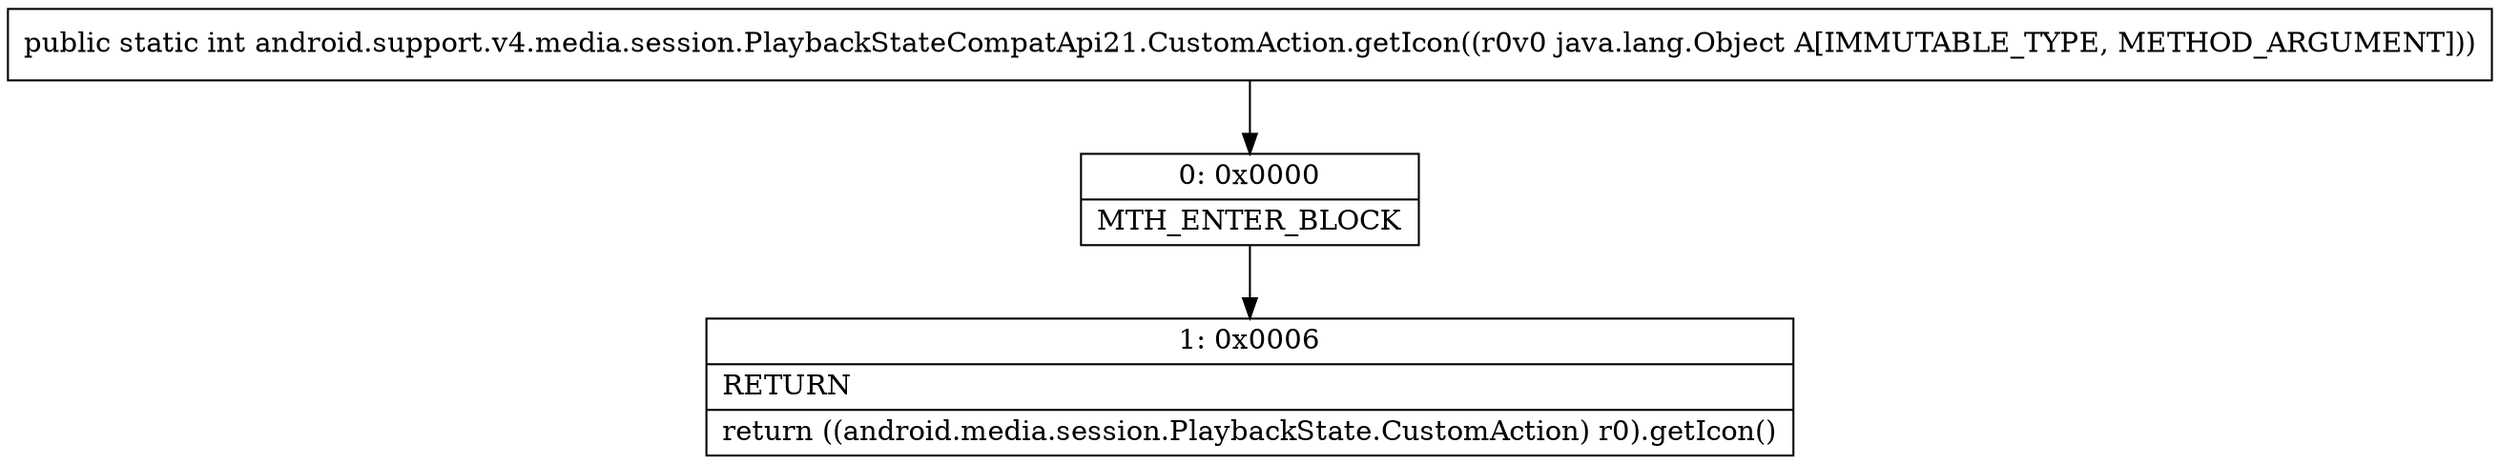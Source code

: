 digraph "CFG forandroid.support.v4.media.session.PlaybackStateCompatApi21.CustomAction.getIcon(Ljava\/lang\/Object;)I" {
Node_0 [shape=record,label="{0\:\ 0x0000|MTH_ENTER_BLOCK\l}"];
Node_1 [shape=record,label="{1\:\ 0x0006|RETURN\l|return ((android.media.session.PlaybackState.CustomAction) r0).getIcon()\l}"];
MethodNode[shape=record,label="{public static int android.support.v4.media.session.PlaybackStateCompatApi21.CustomAction.getIcon((r0v0 java.lang.Object A[IMMUTABLE_TYPE, METHOD_ARGUMENT])) }"];
MethodNode -> Node_0;
Node_0 -> Node_1;
}

